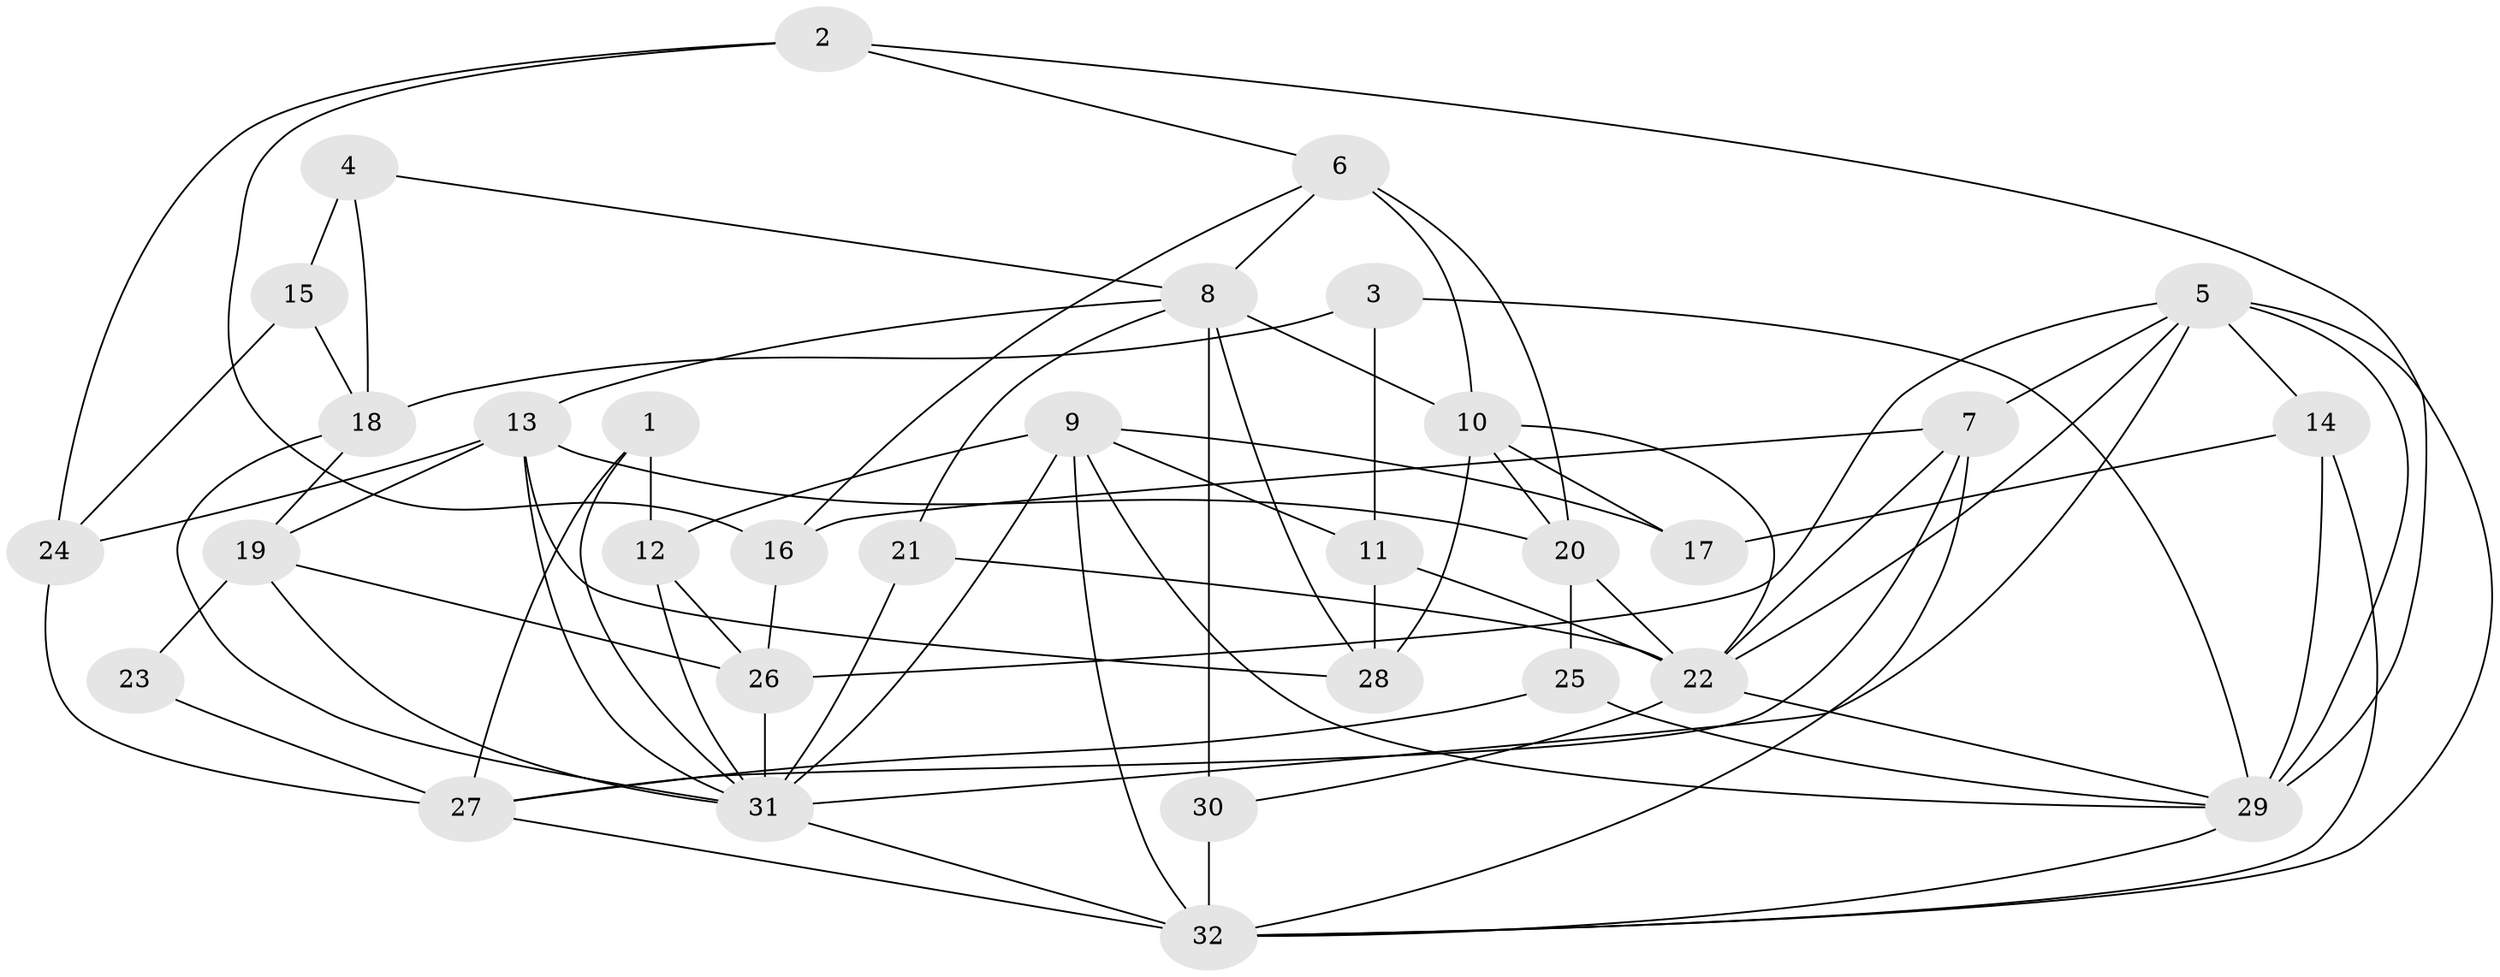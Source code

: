 // original degree distribution, {5: 0.19047619047619047, 3: 0.2857142857142857, 4: 0.3333333333333333, 2: 0.07936507936507936, 6: 0.07936507936507936, 7: 0.031746031746031744}
// Generated by graph-tools (version 1.1) at 2025/01/03/09/25 03:01:58]
// undirected, 32 vertices, 78 edges
graph export_dot {
graph [start="1"]
  node [color=gray90,style=filled];
  1;
  2;
  3;
  4;
  5;
  6;
  7;
  8;
  9;
  10;
  11;
  12;
  13;
  14;
  15;
  16;
  17;
  18;
  19;
  20;
  21;
  22;
  23;
  24;
  25;
  26;
  27;
  28;
  29;
  30;
  31;
  32;
  1 -- 12 [weight=2.0];
  1 -- 27 [weight=1.0];
  1 -- 31 [weight=1.0];
  2 -- 6 [weight=1.0];
  2 -- 16 [weight=1.0];
  2 -- 24 [weight=1.0];
  2 -- 29 [weight=1.0];
  3 -- 11 [weight=1.0];
  3 -- 18 [weight=1.0];
  3 -- 29 [weight=1.0];
  4 -- 8 [weight=1.0];
  4 -- 15 [weight=2.0];
  4 -- 18 [weight=1.0];
  5 -- 7 [weight=1.0];
  5 -- 14 [weight=1.0];
  5 -- 22 [weight=1.0];
  5 -- 26 [weight=1.0];
  5 -- 29 [weight=1.0];
  5 -- 31 [weight=2.0];
  5 -- 32 [weight=1.0];
  6 -- 8 [weight=1.0];
  6 -- 10 [weight=1.0];
  6 -- 16 [weight=1.0];
  6 -- 20 [weight=2.0];
  7 -- 16 [weight=1.0];
  7 -- 22 [weight=1.0];
  7 -- 27 [weight=1.0];
  7 -- 32 [weight=1.0];
  8 -- 10 [weight=2.0];
  8 -- 13 [weight=2.0];
  8 -- 21 [weight=1.0];
  8 -- 28 [weight=1.0];
  8 -- 30 [weight=2.0];
  9 -- 11 [weight=1.0];
  9 -- 12 [weight=1.0];
  9 -- 17 [weight=1.0];
  9 -- 29 [weight=1.0];
  9 -- 31 [weight=1.0];
  9 -- 32 [weight=2.0];
  10 -- 17 [weight=1.0];
  10 -- 20 [weight=1.0];
  10 -- 22 [weight=1.0];
  10 -- 28 [weight=1.0];
  11 -- 22 [weight=2.0];
  11 -- 28 [weight=1.0];
  12 -- 26 [weight=1.0];
  12 -- 31 [weight=1.0];
  13 -- 19 [weight=1.0];
  13 -- 20 [weight=2.0];
  13 -- 24 [weight=1.0];
  13 -- 28 [weight=1.0];
  13 -- 31 [weight=1.0];
  14 -- 17 [weight=1.0];
  14 -- 29 [weight=1.0];
  14 -- 32 [weight=1.0];
  15 -- 18 [weight=1.0];
  15 -- 24 [weight=2.0];
  16 -- 26 [weight=1.0];
  18 -- 19 [weight=1.0];
  18 -- 31 [weight=1.0];
  19 -- 23 [weight=1.0];
  19 -- 26 [weight=1.0];
  19 -- 31 [weight=1.0];
  20 -- 22 [weight=1.0];
  20 -- 25 [weight=2.0];
  21 -- 22 [weight=1.0];
  21 -- 31 [weight=1.0];
  22 -- 29 [weight=1.0];
  22 -- 30 [weight=1.0];
  23 -- 27 [weight=1.0];
  24 -- 27 [weight=1.0];
  25 -- 27 [weight=1.0];
  25 -- 29 [weight=2.0];
  26 -- 31 [weight=1.0];
  27 -- 32 [weight=1.0];
  29 -- 32 [weight=1.0];
  30 -- 32 [weight=2.0];
  31 -- 32 [weight=1.0];
}
